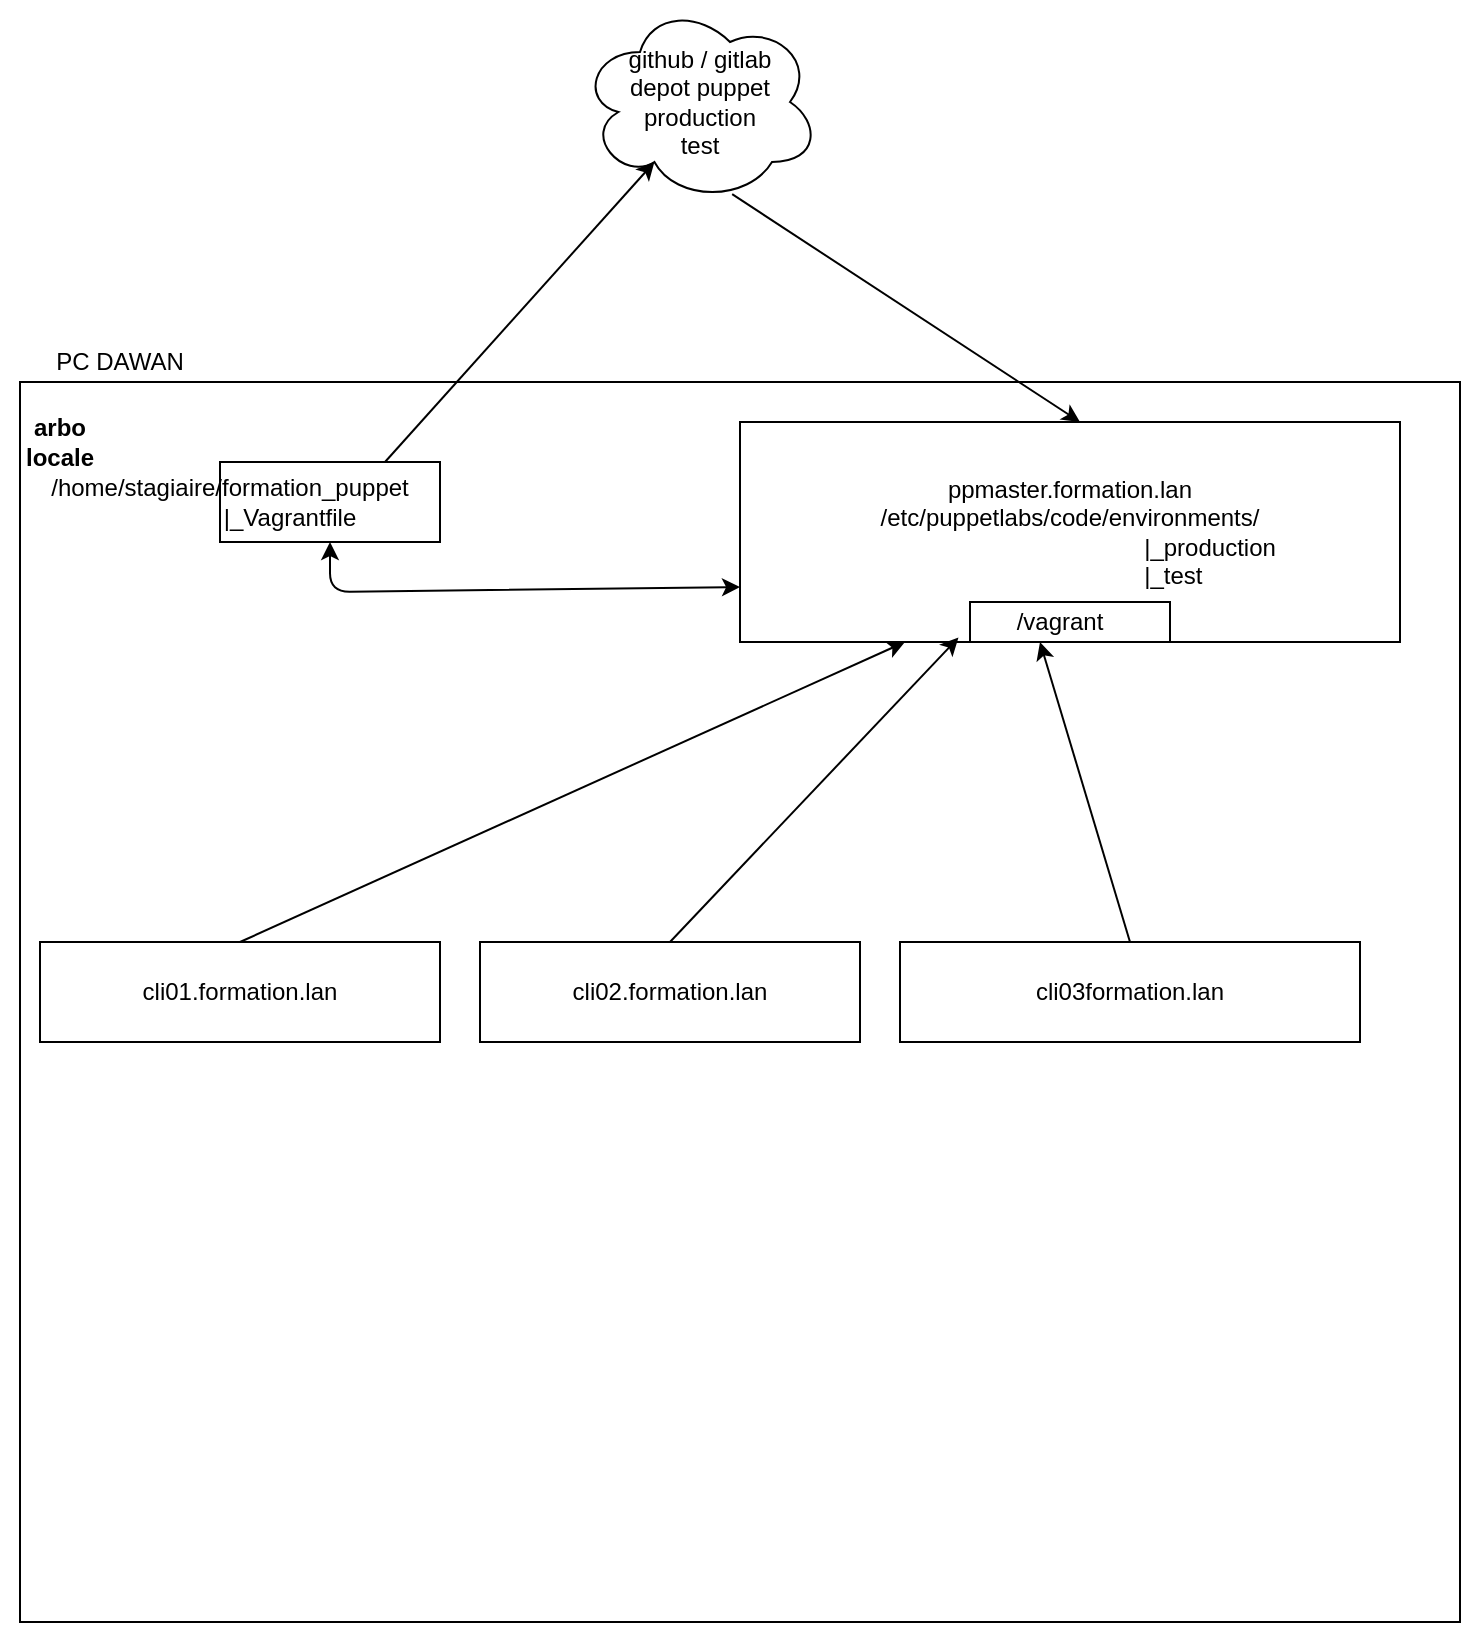 <mxfile version="14.6.13" type="device"><diagram id="OWQ3JwUcc0hWWFxQpI2l" name="Page-1"><mxGraphModel dx="1146" dy="1732" grid="1" gridSize="10" guides="1" tooltips="1" connect="1" arrows="1" fold="1" page="1" pageScale="1" pageWidth="827" pageHeight="1169" math="0" shadow="0"><root><mxCell id="0"/><mxCell id="1" parent="0"/><mxCell id="muHchWzGCbPnOSodGKm3-1" value="" style="rounded=0;whiteSpace=wrap;html=1;" vertex="1" parent="1"><mxGeometry x="40" y="70" width="720" height="620" as="geometry"/></mxCell><mxCell id="muHchWzGCbPnOSodGKm3-6" value="ppmaster.formation.lan&lt;br&gt;/etc/puppetlabs/code/environments/&lt;br&gt;&amp;nbsp; &amp;nbsp; &amp;nbsp; &amp;nbsp; &amp;nbsp; &amp;nbsp; &amp;nbsp; &amp;nbsp; &amp;nbsp; &amp;nbsp; &amp;nbsp; &amp;nbsp; &amp;nbsp; &amp;nbsp; &amp;nbsp; &amp;nbsp; &amp;nbsp; &amp;nbsp; &amp;nbsp; &amp;nbsp; &amp;nbsp; |_production&lt;br&gt;&amp;nbsp; &amp;nbsp; &amp;nbsp; &amp;nbsp; &amp;nbsp; &amp;nbsp; &amp;nbsp; &amp;nbsp; &amp;nbsp; &amp;nbsp; &amp;nbsp; &amp;nbsp; &amp;nbsp; &amp;nbsp; &amp;nbsp; &amp;nbsp;|_test" style="rounded=0;whiteSpace=wrap;html=1;" vertex="1" parent="1"><mxGeometry x="400" y="90" width="330" height="110" as="geometry"/></mxCell><mxCell id="muHchWzGCbPnOSodGKm3-13" value="" style="rounded=0;whiteSpace=wrap;html=1;" vertex="1" parent="1"><mxGeometry x="515" y="180" width="100" height="20" as="geometry"/></mxCell><mxCell id="muHchWzGCbPnOSodGKm3-10" value="" style="rounded=0;whiteSpace=wrap;html=1;" vertex="1" parent="1"><mxGeometry x="140" y="110" width="110" height="40" as="geometry"/></mxCell><mxCell id="muHchWzGCbPnOSodGKm3-2" value="PC DAWAN" style="text;html=1;strokeColor=none;fillColor=none;align=center;verticalAlign=middle;whiteSpace=wrap;rounded=0;" vertex="1" parent="1"><mxGeometry x="40" y="50" width="100" height="20" as="geometry"/></mxCell><mxCell id="muHchWzGCbPnOSodGKm3-3" value="/home/stagiaire/formation_puppet&lt;br&gt;&amp;nbsp; &amp;nbsp; &amp;nbsp; &amp;nbsp; &amp;nbsp; &amp;nbsp; &amp;nbsp; &amp;nbsp; &amp;nbsp; |_Vagrantfile" style="text;html=1;strokeColor=none;fillColor=none;align=center;verticalAlign=middle;whiteSpace=wrap;rounded=0;" vertex="1" parent="1"><mxGeometry x="30" y="120" width="230" height="20" as="geometry"/></mxCell><mxCell id="muHchWzGCbPnOSodGKm3-4" value="&lt;b&gt;arbo locale&lt;/b&gt;" style="text;html=1;strokeColor=none;fillColor=none;align=center;verticalAlign=middle;whiteSpace=wrap;rounded=0;" vertex="1" parent="1"><mxGeometry x="40" y="90" width="40" height="20" as="geometry"/></mxCell><mxCell id="muHchWzGCbPnOSodGKm3-7" value="cli01.formation.lan" style="rounded=0;whiteSpace=wrap;html=1;" vertex="1" parent="1"><mxGeometry x="50" y="350" width="200" height="50" as="geometry"/></mxCell><mxCell id="muHchWzGCbPnOSodGKm3-8" value="cli02.formation.lan" style="rounded=0;whiteSpace=wrap;html=1;" vertex="1" parent="1"><mxGeometry x="270" y="350" width="190" height="50" as="geometry"/></mxCell><mxCell id="muHchWzGCbPnOSodGKm3-9" value="cli03formation.lan" style="rounded=0;whiteSpace=wrap;html=1;" vertex="1" parent="1"><mxGeometry x="480" y="350" width="230" height="50" as="geometry"/></mxCell><mxCell id="muHchWzGCbPnOSodGKm3-12" value="" style="endArrow=classic;startArrow=classic;html=1;exitX=0.5;exitY=1;exitDx=0;exitDy=0;entryX=0;entryY=0.75;entryDx=0;entryDy=0;" edge="1" parent="1" source="muHchWzGCbPnOSodGKm3-10" target="muHchWzGCbPnOSodGKm3-6"><mxGeometry width="50" height="50" relative="1" as="geometry"><mxPoint x="350" y="180" as="sourcePoint"/><mxPoint x="400" y="130" as="targetPoint"/><Array as="points"><mxPoint x="195" y="175"/></Array></mxGeometry></mxCell><mxCell id="muHchWzGCbPnOSodGKm3-14" value="/vagrant" style="text;html=1;strokeColor=none;fillColor=none;align=center;verticalAlign=middle;whiteSpace=wrap;rounded=0;" vertex="1" parent="1"><mxGeometry x="540" y="180" width="40" height="20" as="geometry"/></mxCell><mxCell id="muHchWzGCbPnOSodGKm3-15" value="" style="endArrow=classic;html=1;exitX=0.5;exitY=0;exitDx=0;exitDy=0;entryX=0.25;entryY=1;entryDx=0;entryDy=0;" edge="1" parent="1" source="muHchWzGCbPnOSodGKm3-7" target="muHchWzGCbPnOSodGKm3-6"><mxGeometry width="50" height="50" relative="1" as="geometry"><mxPoint x="350" y="250" as="sourcePoint"/><mxPoint x="400" y="200" as="targetPoint"/></mxGeometry></mxCell><mxCell id="muHchWzGCbPnOSodGKm3-16" value="" style="endArrow=classic;html=1;exitX=0.5;exitY=0;exitDx=0;exitDy=0;entryX=0.331;entryY=0.98;entryDx=0;entryDy=0;entryPerimeter=0;" edge="1" parent="1" source="muHchWzGCbPnOSodGKm3-8" target="muHchWzGCbPnOSodGKm3-6"><mxGeometry width="50" height="50" relative="1" as="geometry"><mxPoint x="160" y="360.0" as="sourcePoint"/><mxPoint x="492.5" y="210" as="targetPoint"/></mxGeometry></mxCell><mxCell id="muHchWzGCbPnOSodGKm3-17" value="" style="endArrow=classic;html=1;exitX=0.5;exitY=0;exitDx=0;exitDy=0;entryX=0.25;entryY=1;entryDx=0;entryDy=0;" edge="1" parent="1" source="muHchWzGCbPnOSodGKm3-9" target="muHchWzGCbPnOSodGKm3-14"><mxGeometry width="50" height="50" relative="1" as="geometry"><mxPoint x="375" y="360.0" as="sourcePoint"/><mxPoint x="519.23" y="209" as="targetPoint"/></mxGeometry></mxCell><mxCell id="muHchWzGCbPnOSodGKm3-18" value="github / gitlab&lt;br&gt;depot puppet&lt;br&gt;production&lt;br&gt;test&lt;br&gt;" style="ellipse;shape=cloud;whiteSpace=wrap;html=1;" vertex="1" parent="1"><mxGeometry x="320" y="-120" width="120" height="100" as="geometry"/></mxCell><mxCell id="muHchWzGCbPnOSodGKm3-20" value="" style="endArrow=classic;html=1;exitX=0.634;exitY=0.961;exitDx=0;exitDy=0;exitPerimeter=0;" edge="1" parent="1" source="muHchWzGCbPnOSodGKm3-18"><mxGeometry width="50" height="50" relative="1" as="geometry"><mxPoint x="320" y="100" as="sourcePoint"/><mxPoint x="570" y="90" as="targetPoint"/></mxGeometry></mxCell><mxCell id="muHchWzGCbPnOSodGKm3-21" value="" style="endArrow=classic;html=1;exitX=0.75;exitY=0;exitDx=0;exitDy=0;entryX=0.31;entryY=0.8;entryDx=0;entryDy=0;entryPerimeter=0;" edge="1" parent="1" source="muHchWzGCbPnOSodGKm3-10" target="muHchWzGCbPnOSodGKm3-18"><mxGeometry width="50" height="50" relative="1" as="geometry"><mxPoint x="350" y="170" as="sourcePoint"/><mxPoint x="400" y="120" as="targetPoint"/></mxGeometry></mxCell></root></mxGraphModel></diagram></mxfile>